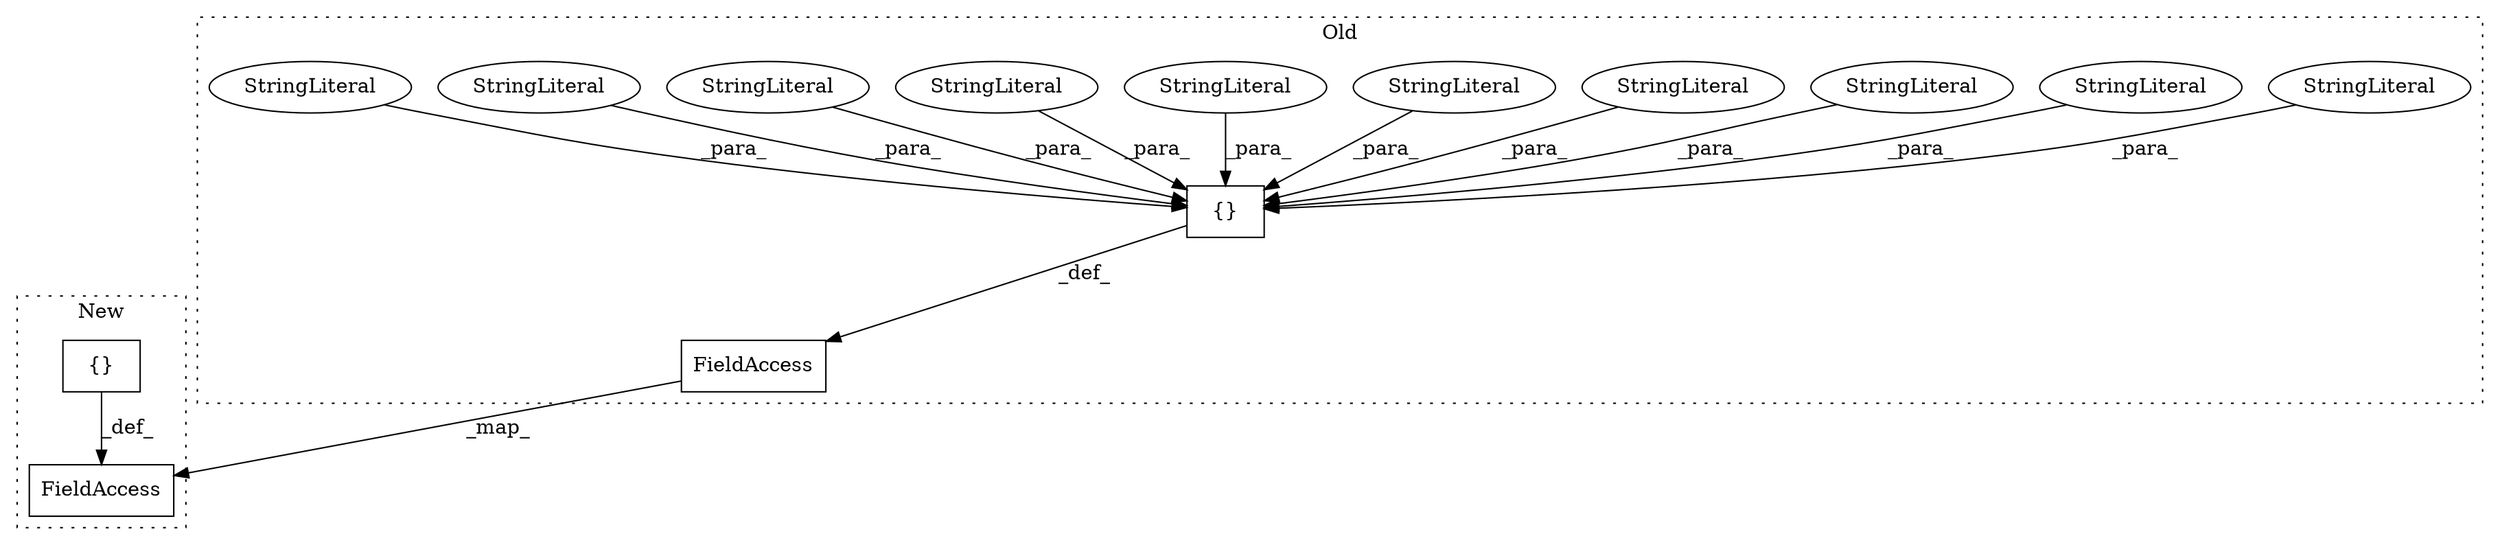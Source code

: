digraph G {
subgraph cluster0 {
1 [label="{}" a="4" s="1092,1374" l="1,1" shape="box"];
3 [label="StringLiteral" a="45" s="1256" l="35" shape="ellipse"];
4 [label="StringLiteral" a="45" s="1204" l="29" shape="ellipse"];
5 [label="StringLiteral" a="45" s="1178" l="25" shape="ellipse"];
6 [label="StringLiteral" a="45" s="1093" l="25" shape="ellipse"];
7 [label="StringLiteral" a="45" s="1318" l="28" shape="ellipse"];
8 [label="StringLiteral" a="45" s="1119" l="31" shape="ellipse"];
9 [label="StringLiteral" a="45" s="1234" l="21" shape="ellipse"];
10 [label="StringLiteral" a="45" s="1151" l="26" shape="ellipse"];
11 [label="StringLiteral" a="45" s="1292" l="25" shape="ellipse"];
12 [label="StringLiteral" a="45" s="1347" l="27" shape="ellipse"];
13 [label="FieldAccess" a="22" s="776" l="19" shape="box"];
label = "Old";
style="dotted";
}
subgraph cluster1 {
2 [label="{}" a="4" s="831,1081" l="1,1" shape="box"];
14 [label="FieldAccess" a="22" s="776" l="19" shape="box"];
label = "New";
style="dotted";
}
1 -> 13 [label="_def_"];
2 -> 14 [label="_def_"];
3 -> 1 [label="_para_"];
4 -> 1 [label="_para_"];
5 -> 1 [label="_para_"];
6 -> 1 [label="_para_"];
7 -> 1 [label="_para_"];
8 -> 1 [label="_para_"];
9 -> 1 [label="_para_"];
10 -> 1 [label="_para_"];
11 -> 1 [label="_para_"];
12 -> 1 [label="_para_"];
13 -> 14 [label="_map_"];
}